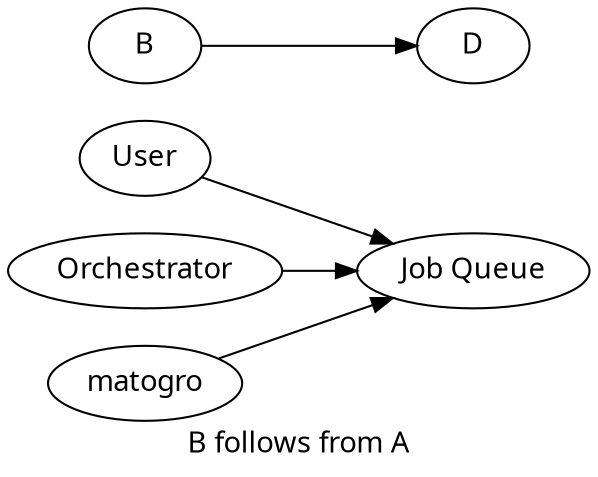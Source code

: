 digraph {
	graph [ fontname="Iosevka Curly Slab" ];
	node [ fontname="Iosevka Curly Slab" ];
	label="B follows from A"
	rankdir="LR";
	u[label="User"];
	j[label="Job Queue"];
	o[label="Orchestrator"];
	m[label="matogro"];
	u -> j;
	o -> j;
	m -> j;
	B -> D;
}
